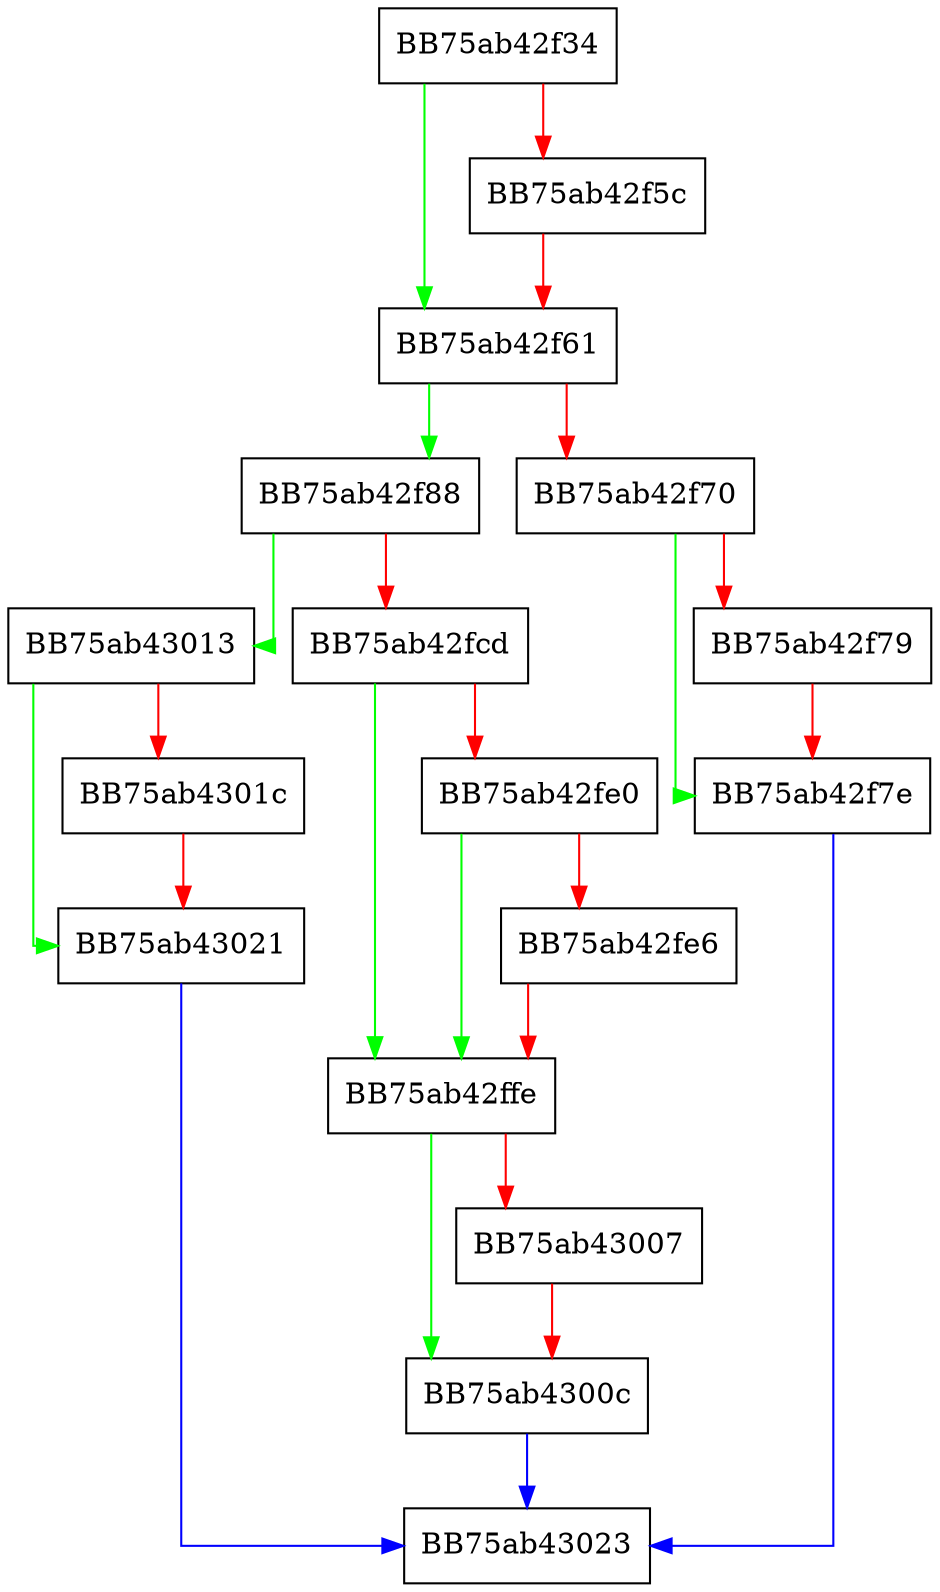 digraph AskForConsent {
  node [shape="box"];
  graph [splines=ortho];
  BB75ab42f34 -> BB75ab42f61 [color="green"];
  BB75ab42f34 -> BB75ab42f5c [color="red"];
  BB75ab42f5c -> BB75ab42f61 [color="red"];
  BB75ab42f61 -> BB75ab42f88 [color="green"];
  BB75ab42f61 -> BB75ab42f70 [color="red"];
  BB75ab42f70 -> BB75ab42f7e [color="green"];
  BB75ab42f70 -> BB75ab42f79 [color="red"];
  BB75ab42f79 -> BB75ab42f7e [color="red"];
  BB75ab42f7e -> BB75ab43023 [color="blue"];
  BB75ab42f88 -> BB75ab43013 [color="green"];
  BB75ab42f88 -> BB75ab42fcd [color="red"];
  BB75ab42fcd -> BB75ab42ffe [color="green"];
  BB75ab42fcd -> BB75ab42fe0 [color="red"];
  BB75ab42fe0 -> BB75ab42ffe [color="green"];
  BB75ab42fe0 -> BB75ab42fe6 [color="red"];
  BB75ab42fe6 -> BB75ab42ffe [color="red"];
  BB75ab42ffe -> BB75ab4300c [color="green"];
  BB75ab42ffe -> BB75ab43007 [color="red"];
  BB75ab43007 -> BB75ab4300c [color="red"];
  BB75ab4300c -> BB75ab43023 [color="blue"];
  BB75ab43013 -> BB75ab43021 [color="green"];
  BB75ab43013 -> BB75ab4301c [color="red"];
  BB75ab4301c -> BB75ab43021 [color="red"];
  BB75ab43021 -> BB75ab43023 [color="blue"];
}